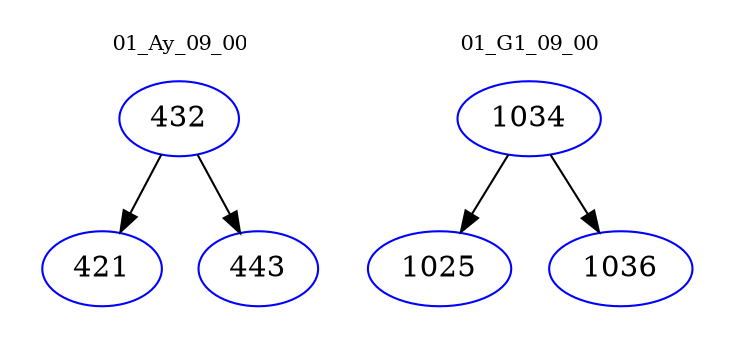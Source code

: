 digraph{
subgraph cluster_0 {
color = white
label = "01_Ay_09_00";
fontsize=10;
T0_432 [label="432", color="blue"]
T0_432 -> T0_421 [color="black"]
T0_421 [label="421", color="blue"]
T0_432 -> T0_443 [color="black"]
T0_443 [label="443", color="blue"]
}
subgraph cluster_1 {
color = white
label = "01_G1_09_00";
fontsize=10;
T1_1034 [label="1034", color="blue"]
T1_1034 -> T1_1025 [color="black"]
T1_1025 [label="1025", color="blue"]
T1_1034 -> T1_1036 [color="black"]
T1_1036 [label="1036", color="blue"]
}
}
